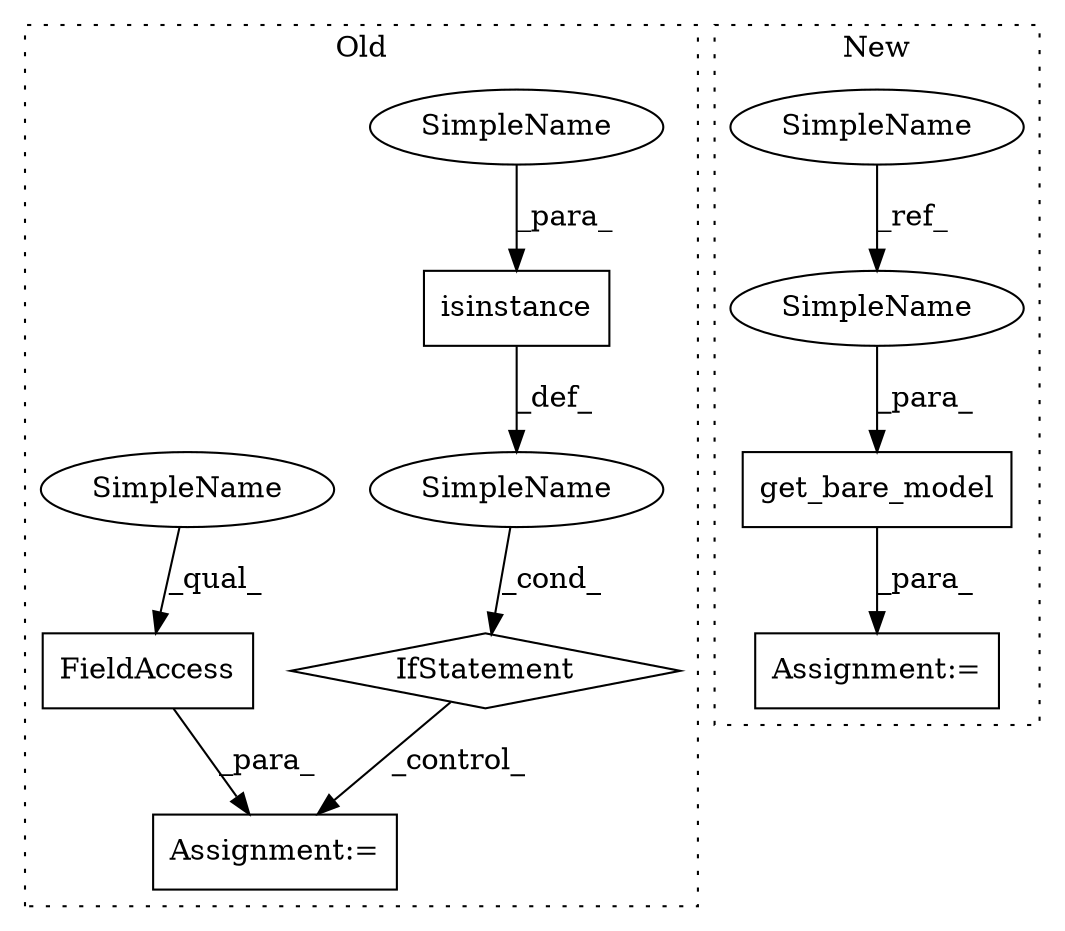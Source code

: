 digraph G {
subgraph cluster0 {
1 [label="isinstance" a="32" s="6992,7034" l="11,1" shape="box"];
4 [label="FieldAccess" a="22" s="7053" l="14" shape="box"];
5 [label="IfStatement" a="25" s="6943,7035" l="4,2" shape="diamond"];
6 [label="SimpleName" a="42" s="" l="" shape="ellipse"];
7 [label="Assignment:=" a="7" s="7052" l="1" shape="box"];
10 [label="SimpleName" a="42" s="7003" l="7" shape="ellipse"];
11 [label="SimpleName" a="42" s="7053" l="7" shape="ellipse"];
label = "Old";
style="dotted";
}
subgraph cluster1 {
2 [label="get_bare_model" a="32" s="6619,6641" l="15,1" shape="box"];
3 [label="SimpleName" a="42" s="6485" l="7" shape="ellipse"];
8 [label="Assignment:=" a="7" s="6613" l="1" shape="box"];
9 [label="SimpleName" a="42" s="6634" l="7" shape="ellipse"];
label = "New";
style="dotted";
}
1 -> 6 [label="_def_"];
2 -> 8 [label="_para_"];
3 -> 9 [label="_ref_"];
4 -> 7 [label="_para_"];
5 -> 7 [label="_control_"];
6 -> 5 [label="_cond_"];
9 -> 2 [label="_para_"];
10 -> 1 [label="_para_"];
11 -> 4 [label="_qual_"];
}